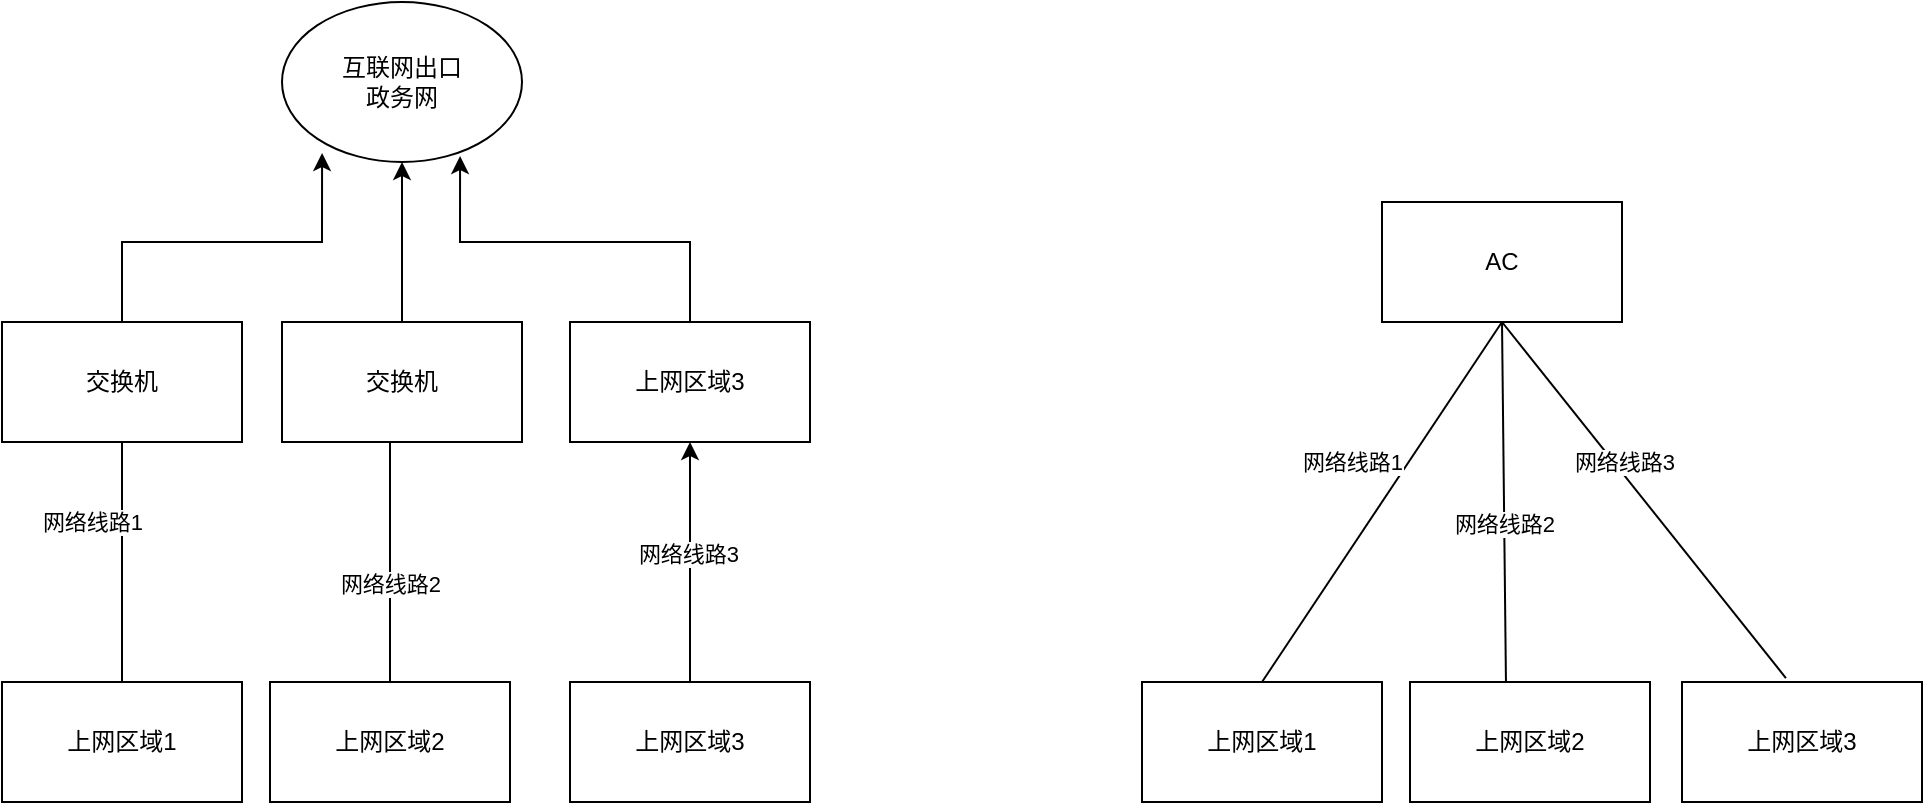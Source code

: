 <mxfile version="21.8.2" type="github">
  <diagram name="第 1 页" id="J8BS59FEp2aJMesZVCdo">
    <mxGraphModel dx="1194" dy="514" grid="1" gridSize="10" guides="1" tooltips="1" connect="1" arrows="1" fold="1" page="1" pageScale="1" pageWidth="827" pageHeight="1169" math="0" shadow="0">
      <root>
        <mxCell id="0" />
        <mxCell id="1" parent="0" />
        <mxCell id="qCOAXYOAJNg6mRWYXx_G-1" value="交换机" style="rounded=0;whiteSpace=wrap;html=1;" vertex="1" parent="1">
          <mxGeometry x="70" y="200" width="120" height="60" as="geometry" />
        </mxCell>
        <mxCell id="qCOAXYOAJNg6mRWYXx_G-2" value="" style="endArrow=none;html=1;rounded=0;entryX=0.5;entryY=1;entryDx=0;entryDy=0;exitX=0.5;exitY=0;exitDx=0;exitDy=0;" edge="1" parent="1" source="qCOAXYOAJNg6mRWYXx_G-8" target="qCOAXYOAJNg6mRWYXx_G-1">
          <mxGeometry width="50" height="50" relative="1" as="geometry">
            <mxPoint x="140" y="400" as="sourcePoint" />
            <mxPoint x="140" y="250" as="targetPoint" />
          </mxGeometry>
        </mxCell>
        <mxCell id="qCOAXYOAJNg6mRWYXx_G-5" value="网络线路1" style="edgeLabel;html=1;align=center;verticalAlign=middle;resizable=0;points=[];" vertex="1" connectable="0" parent="qCOAXYOAJNg6mRWYXx_G-2">
          <mxGeometry x="-0.004" y="1" relative="1" as="geometry">
            <mxPoint x="-14" y="-20" as="offset" />
          </mxGeometry>
        </mxCell>
        <mxCell id="qCOAXYOAJNg6mRWYXx_G-3" value="" style="endArrow=none;html=1;rounded=0;entryX=0.45;entryY=0.992;entryDx=0;entryDy=0;exitX=0.5;exitY=0;exitDx=0;exitDy=0;entryPerimeter=0;" edge="1" parent="1" source="qCOAXYOAJNg6mRWYXx_G-9" target="qCOAXYOAJNg6mRWYXx_G-21">
          <mxGeometry width="50" height="50" relative="1" as="geometry">
            <mxPoint x="250" y="400" as="sourcePoint" />
            <mxPoint x="270" y="210" as="targetPoint" />
          </mxGeometry>
        </mxCell>
        <mxCell id="qCOAXYOAJNg6mRWYXx_G-6" value="网络线路2" style="edgeLabel;html=1;align=center;verticalAlign=middle;resizable=0;points=[];" vertex="1" connectable="0" parent="qCOAXYOAJNg6mRWYXx_G-3">
          <mxGeometry x="0.02" y="-1" relative="1" as="geometry">
            <mxPoint x="-1" y="12" as="offset" />
          </mxGeometry>
        </mxCell>
        <mxCell id="qCOAXYOAJNg6mRWYXx_G-8" value="上网区域1" style="rounded=0;whiteSpace=wrap;html=1;" vertex="1" parent="1">
          <mxGeometry x="70" y="380" width="120" height="60" as="geometry" />
        </mxCell>
        <mxCell id="qCOAXYOAJNg6mRWYXx_G-9" value="上网区域2" style="rounded=0;whiteSpace=wrap;html=1;" vertex="1" parent="1">
          <mxGeometry x="204" y="380" width="120" height="60" as="geometry" />
        </mxCell>
        <mxCell id="qCOAXYOAJNg6mRWYXx_G-29" style="edgeStyle=orthogonalEdgeStyle;rounded=0;orthogonalLoop=1;jettySize=auto;html=1;exitX=0.5;exitY=0;exitDx=0;exitDy=0;entryX=0.5;entryY=1;entryDx=0;entryDy=0;" edge="1" parent="1" source="qCOAXYOAJNg6mRWYXx_G-10" target="qCOAXYOAJNg6mRWYXx_G-28">
          <mxGeometry relative="1" as="geometry" />
        </mxCell>
        <mxCell id="qCOAXYOAJNg6mRWYXx_G-30" value="网络线路3" style="edgeLabel;html=1;align=center;verticalAlign=middle;resizable=0;points=[];" vertex="1" connectable="0" parent="qCOAXYOAJNg6mRWYXx_G-29">
          <mxGeometry x="0.067" y="1" relative="1" as="geometry">
            <mxPoint as="offset" />
          </mxGeometry>
        </mxCell>
        <mxCell id="qCOAXYOAJNg6mRWYXx_G-10" value="上网区域3" style="rounded=0;whiteSpace=wrap;html=1;" vertex="1" parent="1">
          <mxGeometry x="354" y="380" width="120" height="60" as="geometry" />
        </mxCell>
        <mxCell id="qCOAXYOAJNg6mRWYXx_G-11" value="AC" style="rounded=0;whiteSpace=wrap;html=1;" vertex="1" parent="1">
          <mxGeometry x="760" y="140" width="120" height="60" as="geometry" />
        </mxCell>
        <mxCell id="qCOAXYOAJNg6mRWYXx_G-12" value="" style="endArrow=none;html=1;rounded=0;entryX=0.5;entryY=1;entryDx=0;entryDy=0;exitX=0.5;exitY=0;exitDx=0;exitDy=0;" edge="1" parent="1" source="qCOAXYOAJNg6mRWYXx_G-18" target="qCOAXYOAJNg6mRWYXx_G-11">
          <mxGeometry width="50" height="50" relative="1" as="geometry">
            <mxPoint x="710" y="400" as="sourcePoint" />
            <mxPoint x="710" y="250" as="targetPoint" />
          </mxGeometry>
        </mxCell>
        <mxCell id="qCOAXYOAJNg6mRWYXx_G-13" value="网络线路1" style="edgeLabel;html=1;align=center;verticalAlign=middle;resizable=0;points=[];" vertex="1" connectable="0" parent="qCOAXYOAJNg6mRWYXx_G-12">
          <mxGeometry x="-0.004" y="1" relative="1" as="geometry">
            <mxPoint x="-14" y="-20" as="offset" />
          </mxGeometry>
        </mxCell>
        <mxCell id="qCOAXYOAJNg6mRWYXx_G-14" value="" style="endArrow=none;html=1;rounded=0;entryX=0.5;entryY=1;entryDx=0;entryDy=0;exitX=0.4;exitY=0.033;exitDx=0;exitDy=0;exitPerimeter=0;" edge="1" parent="1" source="qCOAXYOAJNg6mRWYXx_G-19" target="qCOAXYOAJNg6mRWYXx_G-11">
          <mxGeometry width="50" height="50" relative="1" as="geometry">
            <mxPoint x="820" y="400" as="sourcePoint" />
            <mxPoint x="840" y="210" as="targetPoint" />
          </mxGeometry>
        </mxCell>
        <mxCell id="qCOAXYOAJNg6mRWYXx_G-15" value="网络线路2" style="edgeLabel;html=1;align=center;verticalAlign=middle;resizable=0;points=[];" vertex="1" connectable="0" parent="qCOAXYOAJNg6mRWYXx_G-14">
          <mxGeometry x="0.02" y="-1" relative="1" as="geometry">
            <mxPoint x="-1" y="12" as="offset" />
          </mxGeometry>
        </mxCell>
        <mxCell id="qCOAXYOAJNg6mRWYXx_G-16" value="" style="endArrow=none;html=1;rounded=0;entryX=0.5;entryY=1;entryDx=0;entryDy=0;exitX=0.433;exitY=-0.033;exitDx=0;exitDy=0;exitPerimeter=0;" edge="1" parent="1" source="qCOAXYOAJNg6mRWYXx_G-20" target="qCOAXYOAJNg6mRWYXx_G-11">
          <mxGeometry width="50" height="50" relative="1" as="geometry">
            <mxPoint x="960" y="400" as="sourcePoint" />
            <mxPoint x="930" y="300" as="targetPoint" />
          </mxGeometry>
        </mxCell>
        <mxCell id="qCOAXYOAJNg6mRWYXx_G-17" value="网络线路3" style="edgeLabel;html=1;align=center;verticalAlign=middle;resizable=0;points=[];" vertex="1" connectable="0" parent="qCOAXYOAJNg6mRWYXx_G-16">
          <mxGeometry x="0.078" y="3" relative="1" as="geometry">
            <mxPoint x="-2" y="-14" as="offset" />
          </mxGeometry>
        </mxCell>
        <mxCell id="qCOAXYOAJNg6mRWYXx_G-18" value="上网区域1" style="rounded=0;whiteSpace=wrap;html=1;" vertex="1" parent="1">
          <mxGeometry x="640" y="380" width="120" height="60" as="geometry" />
        </mxCell>
        <mxCell id="qCOAXYOAJNg6mRWYXx_G-19" value="上网区域2" style="rounded=0;whiteSpace=wrap;html=1;" vertex="1" parent="1">
          <mxGeometry x="774" y="380" width="120" height="60" as="geometry" />
        </mxCell>
        <mxCell id="qCOAXYOAJNg6mRWYXx_G-20" value="上网区域3" style="rounded=0;whiteSpace=wrap;html=1;" vertex="1" parent="1">
          <mxGeometry x="910" y="380" width="120" height="60" as="geometry" />
        </mxCell>
        <mxCell id="qCOAXYOAJNg6mRWYXx_G-26" style="edgeStyle=orthogonalEdgeStyle;rounded=0;orthogonalLoop=1;jettySize=auto;html=1;exitX=0.5;exitY=0;exitDx=0;exitDy=0;entryX=0.5;entryY=1;entryDx=0;entryDy=0;" edge="1" parent="1" source="qCOAXYOAJNg6mRWYXx_G-21" target="qCOAXYOAJNg6mRWYXx_G-24">
          <mxGeometry relative="1" as="geometry" />
        </mxCell>
        <mxCell id="qCOAXYOAJNg6mRWYXx_G-21" value="交换机" style="rounded=0;whiteSpace=wrap;html=1;" vertex="1" parent="1">
          <mxGeometry x="210" y="200" width="120" height="60" as="geometry" />
        </mxCell>
        <mxCell id="qCOAXYOAJNg6mRWYXx_G-24" value="互联网出口&lt;br&gt;政务网" style="ellipse;whiteSpace=wrap;html=1;" vertex="1" parent="1">
          <mxGeometry x="210" y="40" width="120" height="80" as="geometry" />
        </mxCell>
        <mxCell id="qCOAXYOAJNg6mRWYXx_G-25" style="edgeStyle=orthogonalEdgeStyle;rounded=0;orthogonalLoop=1;jettySize=auto;html=1;exitX=0.5;exitY=0;exitDx=0;exitDy=0;entryX=0.167;entryY=0.944;entryDx=0;entryDy=0;entryPerimeter=0;" edge="1" parent="1" source="qCOAXYOAJNg6mRWYXx_G-1" target="qCOAXYOAJNg6mRWYXx_G-24">
          <mxGeometry relative="1" as="geometry" />
        </mxCell>
        <mxCell id="qCOAXYOAJNg6mRWYXx_G-28" value="上网区域3" style="rounded=0;whiteSpace=wrap;html=1;" vertex="1" parent="1">
          <mxGeometry x="354" y="200" width="120" height="60" as="geometry" />
        </mxCell>
        <mxCell id="qCOAXYOAJNg6mRWYXx_G-31" style="edgeStyle=orthogonalEdgeStyle;rounded=0;orthogonalLoop=1;jettySize=auto;html=1;exitX=0.5;exitY=0;exitDx=0;exitDy=0;entryX=0.742;entryY=0.963;entryDx=0;entryDy=0;entryPerimeter=0;" edge="1" parent="1" source="qCOAXYOAJNg6mRWYXx_G-28" target="qCOAXYOAJNg6mRWYXx_G-24">
          <mxGeometry relative="1" as="geometry" />
        </mxCell>
      </root>
    </mxGraphModel>
  </diagram>
</mxfile>
